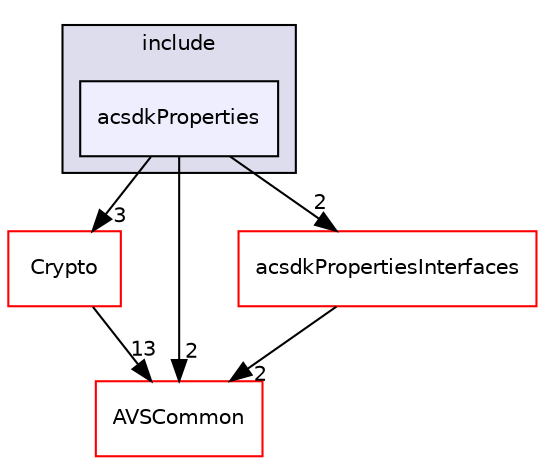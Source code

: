 digraph "/workplace/avs-device-sdk/core/Properties/acsdkProperties/include/acsdkProperties" {
  compound=true
  node [ fontsize="10", fontname="Helvetica"];
  edge [ labelfontsize="10", labelfontname="Helvetica"];
  subgraph clusterdir_d8a03faf9dc08b266168c59b4e616e33 {
    graph [ bgcolor="#ddddee", pencolor="black", label="include" fontname="Helvetica", fontsize="10", URL="dir_d8a03faf9dc08b266168c59b4e616e33.html"]
  dir_72628410bfa5cbae94f638ab81527fe6 [shape=box, label="acsdkProperties", style="filled", fillcolor="#eeeeff", pencolor="black", URL="dir_72628410bfa5cbae94f638ab81527fe6.html"];
  }
  dir_b73263857559cb03637ee9bf8846a03f [shape=box label="Crypto" fillcolor="white" style="filled" color="red" URL="dir_b73263857559cb03637ee9bf8846a03f.html"];
  dir_13e65effb2bde530b17b3d5eefcd0266 [shape=box label="AVSCommon" fillcolor="white" style="filled" color="red" URL="dir_13e65effb2bde530b17b3d5eefcd0266.html"];
  dir_3d04e556473239c430261115def45483 [shape=box label="acsdkPropertiesInterfaces" fillcolor="white" style="filled" color="red" URL="dir_3d04e556473239c430261115def45483.html"];
  dir_b73263857559cb03637ee9bf8846a03f->dir_13e65effb2bde530b17b3d5eefcd0266 [headlabel="13", labeldistance=1.5 headhref="dir_000582_000017.html"];
  dir_3d04e556473239c430261115def45483->dir_13e65effb2bde530b17b3d5eefcd0266 [headlabel="2", labeldistance=1.5 headhref="dir_000618_000017.html"];
  dir_72628410bfa5cbae94f638ab81527fe6->dir_b73263857559cb03637ee9bf8846a03f [headlabel="3", labeldistance=1.5 headhref="dir_000637_000582.html"];
  dir_72628410bfa5cbae94f638ab81527fe6->dir_13e65effb2bde530b17b3d5eefcd0266 [headlabel="2", labeldistance=1.5 headhref="dir_000637_000017.html"];
  dir_72628410bfa5cbae94f638ab81527fe6->dir_3d04e556473239c430261115def45483 [headlabel="2", labeldistance=1.5 headhref="dir_000637_000618.html"];
}
